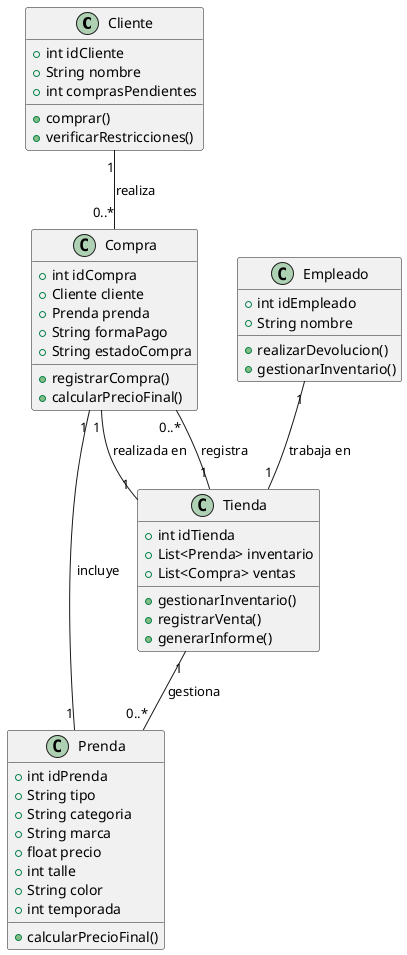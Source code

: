 @startuml Diagrama Tienda de Ropa
class Cliente {
    +int idCliente
    +String nombre
    +int comprasPendientes
    +comprar()
    +verificarRestricciones()
}

class Prenda {
    +int idPrenda
    +String tipo
    +String categoria
    +String marca
    +float precio
    +int talle
    +String color
    +int temporada
    +calcularPrecioFinal()
}

class Compra {
    +int idCompra
    +Cliente cliente
    +Prenda prenda
    +String formaPago
    +String estadoCompra
    +registrarCompra()
    +calcularPrecioFinal()
}

class Tienda {
    +int idTienda
    +List<Prenda> inventario
    +List<Compra> ventas
    +gestionarInventario()
    +registrarVenta()
    +generarInforme()
}

class Empleado {
    +int idEmpleado
    +String nombre
    +realizarDevolucion()
    +gestionarInventario()
}

Cliente "1" -- "0..*" Compra : realiza
Compra "1" -- "1" Prenda : incluye
Compra "1" -- "1" Tienda : realizada en
Tienda "1" -- "0..*" Prenda : gestiona
Tienda "1" -- "0..*" Compra : registra
Empleado "1" -- "1" Tienda : trabaja en

@enduml
